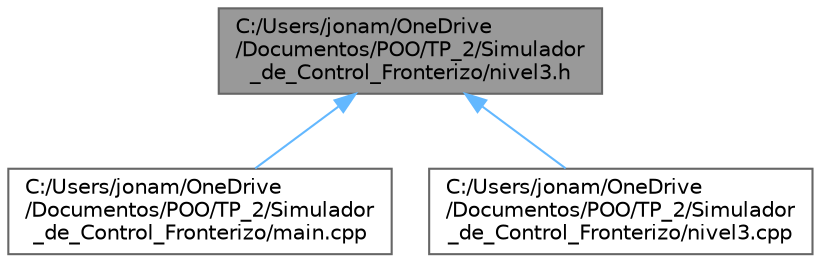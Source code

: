 digraph "C:/Users/jonam/OneDrive/Documentos/POO/TP_2/Simulador_de_Control_Fronterizo/nivel3.h"
{
 // LATEX_PDF_SIZE
  bgcolor="transparent";
  edge [fontname=Helvetica,fontsize=10,labelfontname=Helvetica,labelfontsize=10];
  node [fontname=Helvetica,fontsize=10,shape=box,height=0.2,width=0.4];
  Node1 [id="Node000001",label="C:/Users/jonam/OneDrive\l/Documentos/POO/TP_2/Simulador\l_de_Control_Fronterizo/nivel3.h",height=0.2,width=0.4,color="gray40", fillcolor="grey60", style="filled", fontcolor="black",tooltip=" "];
  Node1 -> Node2 [id="edge1_Node000001_Node000002",dir="back",color="steelblue1",style="solid",tooltip=" "];
  Node2 [id="Node000002",label="C:/Users/jonam/OneDrive\l/Documentos/POO/TP_2/Simulador\l_de_Control_Fronterizo/main.cpp",height=0.2,width=0.4,color="grey40", fillcolor="white", style="filled",URL="$main_8cpp.html",tooltip=" "];
  Node1 -> Node3 [id="edge2_Node000001_Node000003",dir="back",color="steelblue1",style="solid",tooltip=" "];
  Node3 [id="Node000003",label="C:/Users/jonam/OneDrive\l/Documentos/POO/TP_2/Simulador\l_de_Control_Fronterizo/nivel3.cpp",height=0.2,width=0.4,color="grey40", fillcolor="white", style="filled",URL="$nivel3_8cpp.html",tooltip=" "];
}
